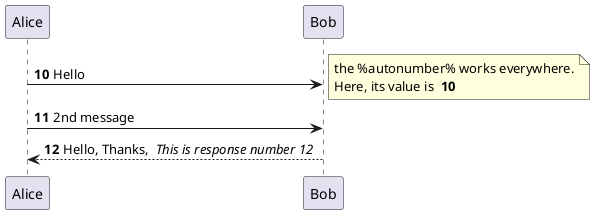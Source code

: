 @startuml

autonumber 10

Alice -> Bob: Hello
note right
    the <U+0025>autonumber<U+0025> works everywhere.
    Here, its value is ** %autonumber% **
end note

Alice -> Bob: 2nd message

Alice <-- Bob: Hello, Thanks, // This is response number %autonumber% //

@enduml